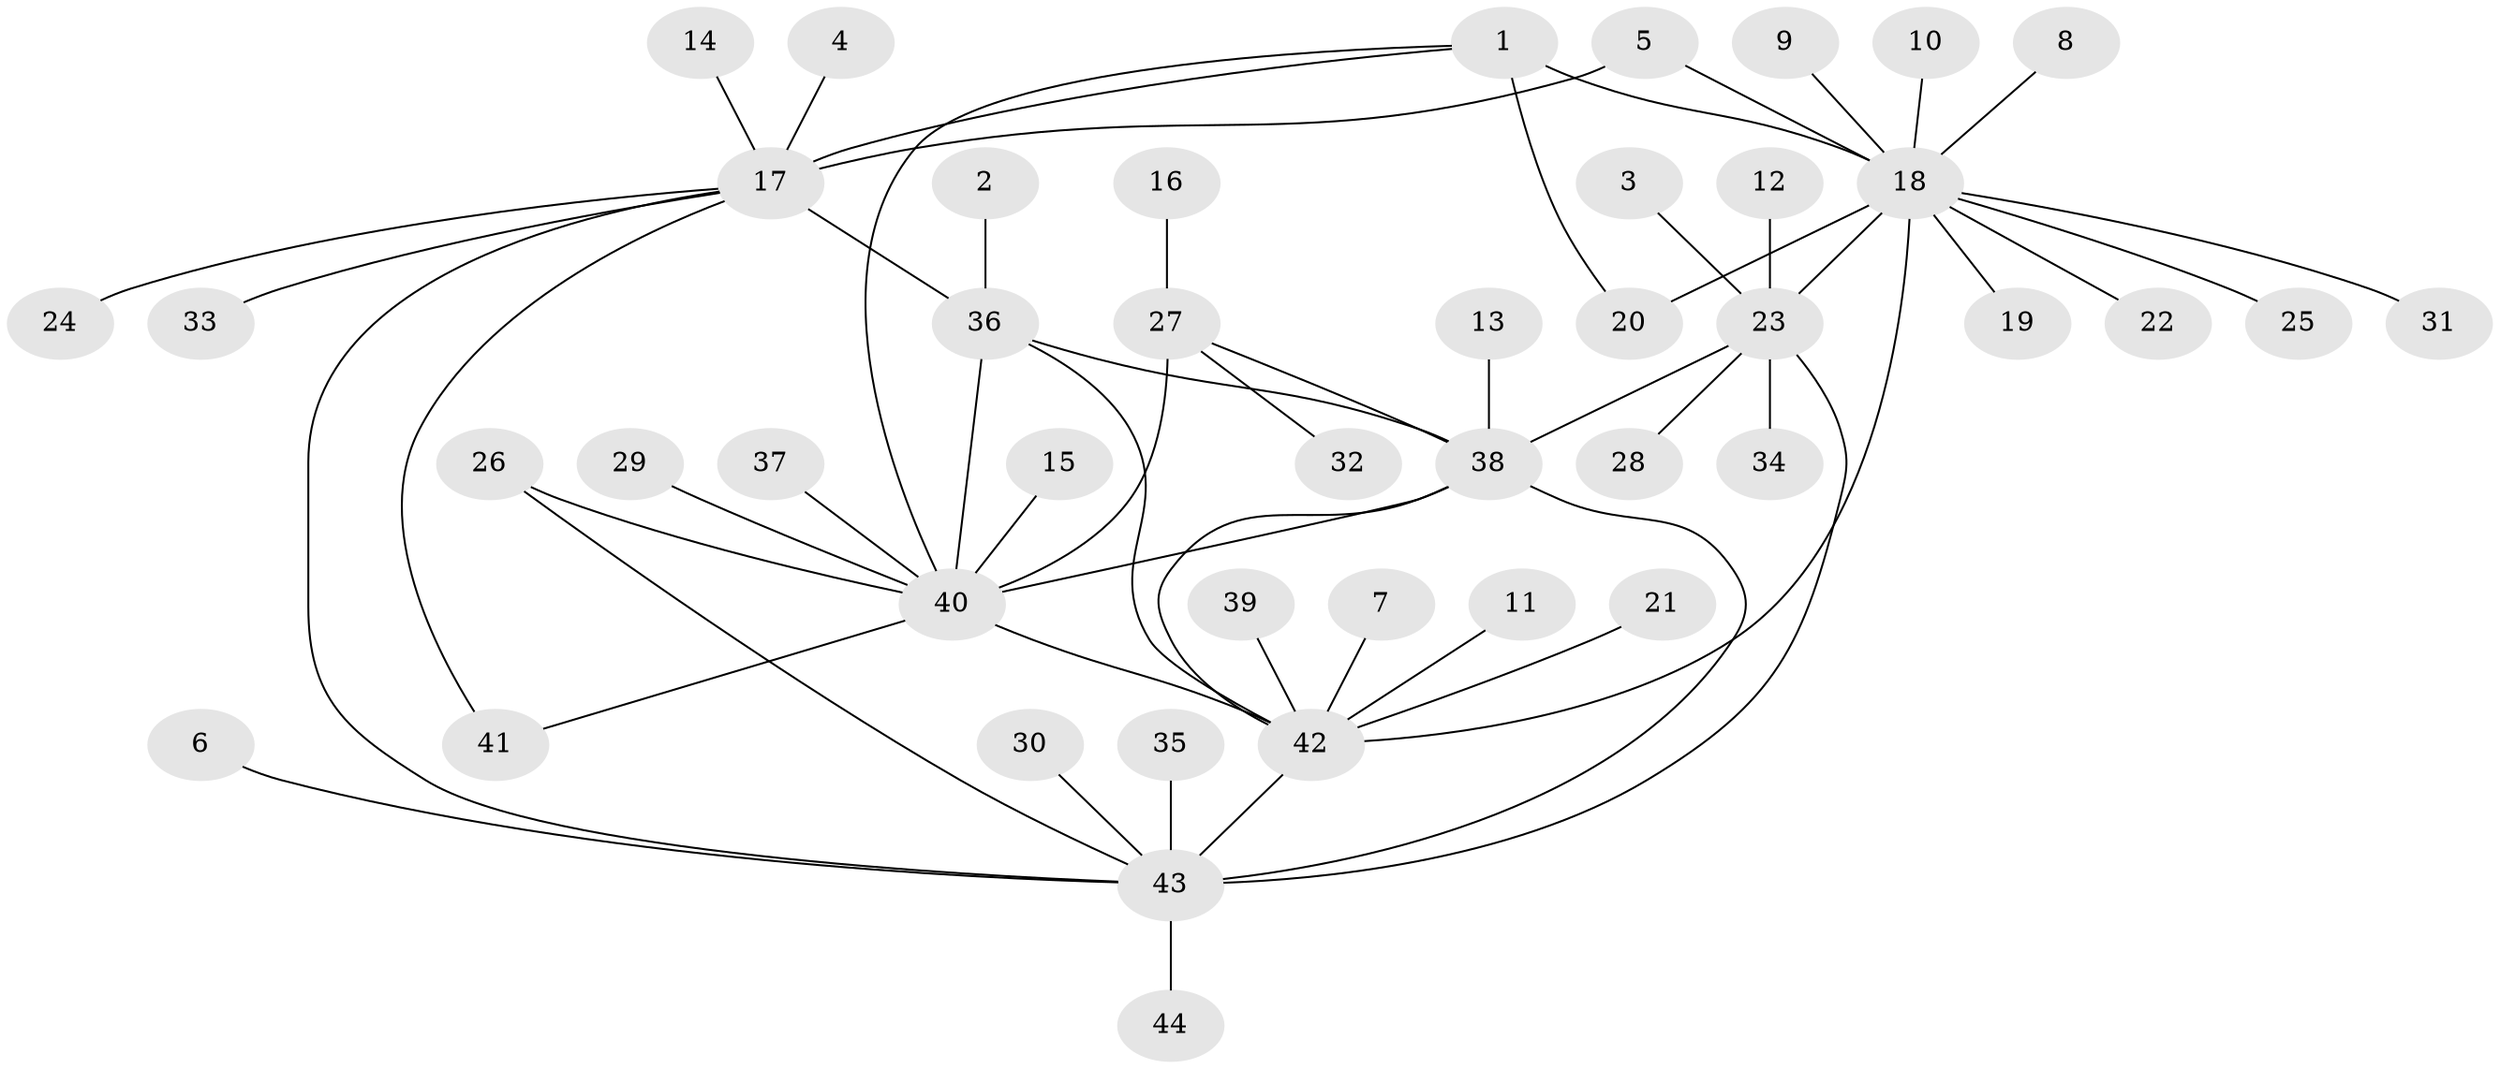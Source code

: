 // original degree distribution, {5: 0.06818181818181818, 7: 0.03409090909090909, 8: 0.03409090909090909, 9: 0.03409090909090909, 6: 0.011363636363636364, 3: 0.045454545454545456, 10: 0.011363636363636364, 4: 0.03409090909090909, 11: 0.011363636363636364, 1: 0.5795454545454546, 2: 0.13636363636363635}
// Generated by graph-tools (version 1.1) at 2025/50/03/09/25 03:50:37]
// undirected, 44 vertices, 57 edges
graph export_dot {
graph [start="1"]
  node [color=gray90,style=filled];
  1;
  2;
  3;
  4;
  5;
  6;
  7;
  8;
  9;
  10;
  11;
  12;
  13;
  14;
  15;
  16;
  17;
  18;
  19;
  20;
  21;
  22;
  23;
  24;
  25;
  26;
  27;
  28;
  29;
  30;
  31;
  32;
  33;
  34;
  35;
  36;
  37;
  38;
  39;
  40;
  41;
  42;
  43;
  44;
  1 -- 17 [weight=1.0];
  1 -- 18 [weight=2.0];
  1 -- 20 [weight=1.0];
  1 -- 40 [weight=1.0];
  2 -- 36 [weight=1.0];
  3 -- 23 [weight=1.0];
  4 -- 17 [weight=1.0];
  5 -- 17 [weight=1.0];
  5 -- 18 [weight=1.0];
  6 -- 43 [weight=1.0];
  7 -- 42 [weight=1.0];
  8 -- 18 [weight=1.0];
  9 -- 18 [weight=1.0];
  10 -- 18 [weight=1.0];
  11 -- 42 [weight=1.0];
  12 -- 23 [weight=1.0];
  13 -- 38 [weight=1.0];
  14 -- 17 [weight=1.0];
  15 -- 40 [weight=1.0];
  16 -- 27 [weight=1.0];
  17 -- 24 [weight=1.0];
  17 -- 33 [weight=1.0];
  17 -- 36 [weight=3.0];
  17 -- 41 [weight=1.0];
  17 -- 43 [weight=1.0];
  18 -- 19 [weight=1.0];
  18 -- 20 [weight=2.0];
  18 -- 22 [weight=1.0];
  18 -- 23 [weight=1.0];
  18 -- 25 [weight=1.0];
  18 -- 31 [weight=1.0];
  18 -- 42 [weight=1.0];
  21 -- 42 [weight=1.0];
  23 -- 28 [weight=1.0];
  23 -- 34 [weight=1.0];
  23 -- 38 [weight=2.0];
  23 -- 43 [weight=1.0];
  26 -- 40 [weight=1.0];
  26 -- 43 [weight=1.0];
  27 -- 32 [weight=1.0];
  27 -- 38 [weight=1.0];
  27 -- 40 [weight=3.0];
  29 -- 40 [weight=1.0];
  30 -- 43 [weight=1.0];
  35 -- 43 [weight=1.0];
  36 -- 38 [weight=1.0];
  36 -- 40 [weight=1.0];
  36 -- 42 [weight=1.0];
  37 -- 40 [weight=1.0];
  38 -- 40 [weight=1.0];
  38 -- 42 [weight=1.0];
  38 -- 43 [weight=2.0];
  39 -- 42 [weight=1.0];
  40 -- 41 [weight=1.0];
  40 -- 42 [weight=1.0];
  42 -- 43 [weight=1.0];
  43 -- 44 [weight=1.0];
}
